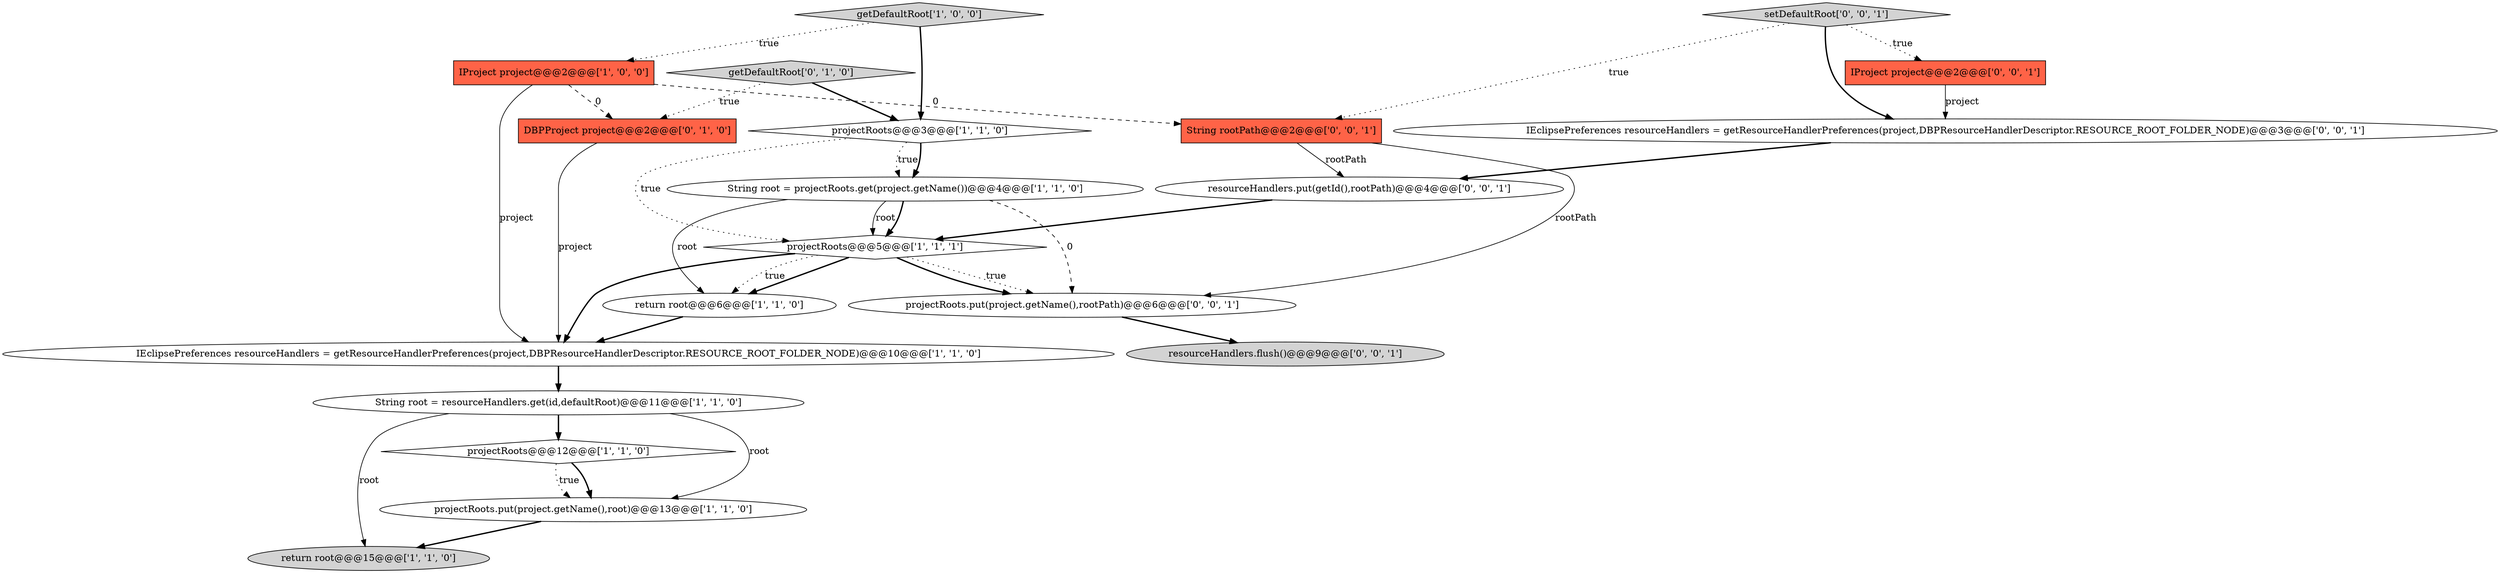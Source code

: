 digraph {
3 [style = filled, label = "return root@@@6@@@['1', '1', '0']", fillcolor = white, shape = ellipse image = "AAA0AAABBB1BBB"];
12 [style = filled, label = "getDefaultRoot['0', '1', '0']", fillcolor = lightgray, shape = diamond image = "AAA0AAABBB2BBB"];
8 [style = filled, label = "getDefaultRoot['1', '0', '0']", fillcolor = lightgray, shape = diamond image = "AAA0AAABBB1BBB"];
10 [style = filled, label = "projectRoots@@@3@@@['1', '1', '0']", fillcolor = white, shape = diamond image = "AAA0AAABBB1BBB"];
14 [style = filled, label = "IProject project@@@2@@@['0', '0', '1']", fillcolor = tomato, shape = box image = "AAA0AAABBB3BBB"];
19 [style = filled, label = "resourceHandlers.flush()@@@9@@@['0', '0', '1']", fillcolor = lightgray, shape = ellipse image = "AAA0AAABBB3BBB"];
9 [style = filled, label = "String root = projectRoots.get(project.getName())@@@4@@@['1', '1', '0']", fillcolor = white, shape = ellipse image = "AAA0AAABBB1BBB"];
18 [style = filled, label = "projectRoots.put(project.getName(),rootPath)@@@6@@@['0', '0', '1']", fillcolor = white, shape = ellipse image = "AAA0AAABBB3BBB"];
7 [style = filled, label = "projectRoots@@@12@@@['1', '1', '0']", fillcolor = white, shape = diamond image = "AAA0AAABBB1BBB"];
17 [style = filled, label = "String rootPath@@@2@@@['0', '0', '1']", fillcolor = tomato, shape = box image = "AAA0AAABBB3BBB"];
4 [style = filled, label = "String root = resourceHandlers.get(id,defaultRoot)@@@11@@@['1', '1', '0']", fillcolor = white, shape = ellipse image = "AAA0AAABBB1BBB"];
6 [style = filled, label = "IEclipsePreferences resourceHandlers = getResourceHandlerPreferences(project,DBPResourceHandlerDescriptor.RESOURCE_ROOT_FOLDER_NODE)@@@10@@@['1', '1', '0']", fillcolor = white, shape = ellipse image = "AAA0AAABBB1BBB"];
15 [style = filled, label = "setDefaultRoot['0', '0', '1']", fillcolor = lightgray, shape = diamond image = "AAA0AAABBB3BBB"];
2 [style = filled, label = "IProject project@@@2@@@['1', '0', '0']", fillcolor = tomato, shape = box image = "AAA1AAABBB1BBB"];
11 [style = filled, label = "DBPProject project@@@2@@@['0', '1', '0']", fillcolor = tomato, shape = box image = "AAA1AAABBB2BBB"];
16 [style = filled, label = "resourceHandlers.put(getId(),rootPath)@@@4@@@['0', '0', '1']", fillcolor = white, shape = ellipse image = "AAA0AAABBB3BBB"];
0 [style = filled, label = "return root@@@15@@@['1', '1', '0']", fillcolor = lightgray, shape = ellipse image = "AAA0AAABBB1BBB"];
1 [style = filled, label = "projectRoots.put(project.getName(),root)@@@13@@@['1', '1', '0']", fillcolor = white, shape = ellipse image = "AAA0AAABBB1BBB"];
5 [style = filled, label = "projectRoots@@@5@@@['1', '1', '1']", fillcolor = white, shape = diamond image = "AAA0AAABBB1BBB"];
13 [style = filled, label = "IEclipsePreferences resourceHandlers = getResourceHandlerPreferences(project,DBPResourceHandlerDescriptor.RESOURCE_ROOT_FOLDER_NODE)@@@3@@@['0', '0', '1']", fillcolor = white, shape = ellipse image = "AAA0AAABBB3BBB"];
11->6 [style = solid, label="project"];
5->3 [style = bold, label=""];
8->10 [style = bold, label=""];
15->13 [style = bold, label=""];
7->1 [style = bold, label=""];
14->13 [style = solid, label="project"];
5->18 [style = dotted, label="true"];
2->6 [style = solid, label="project"];
9->5 [style = solid, label="root"];
17->18 [style = solid, label="rootPath"];
8->2 [style = dotted, label="true"];
9->18 [style = dashed, label="0"];
9->3 [style = solid, label="root"];
18->19 [style = bold, label=""];
3->6 [style = bold, label=""];
5->18 [style = bold, label=""];
1->0 [style = bold, label=""];
5->3 [style = dotted, label="true"];
15->14 [style = dotted, label="true"];
10->9 [style = dotted, label="true"];
10->5 [style = dotted, label="true"];
2->17 [style = dashed, label="0"];
13->16 [style = bold, label=""];
4->7 [style = bold, label=""];
12->11 [style = dotted, label="true"];
15->17 [style = dotted, label="true"];
4->0 [style = solid, label="root"];
6->4 [style = bold, label=""];
4->1 [style = solid, label="root"];
12->10 [style = bold, label=""];
5->6 [style = bold, label=""];
17->16 [style = solid, label="rootPath"];
9->5 [style = bold, label=""];
16->5 [style = bold, label=""];
2->11 [style = dashed, label="0"];
10->9 [style = bold, label=""];
7->1 [style = dotted, label="true"];
}
